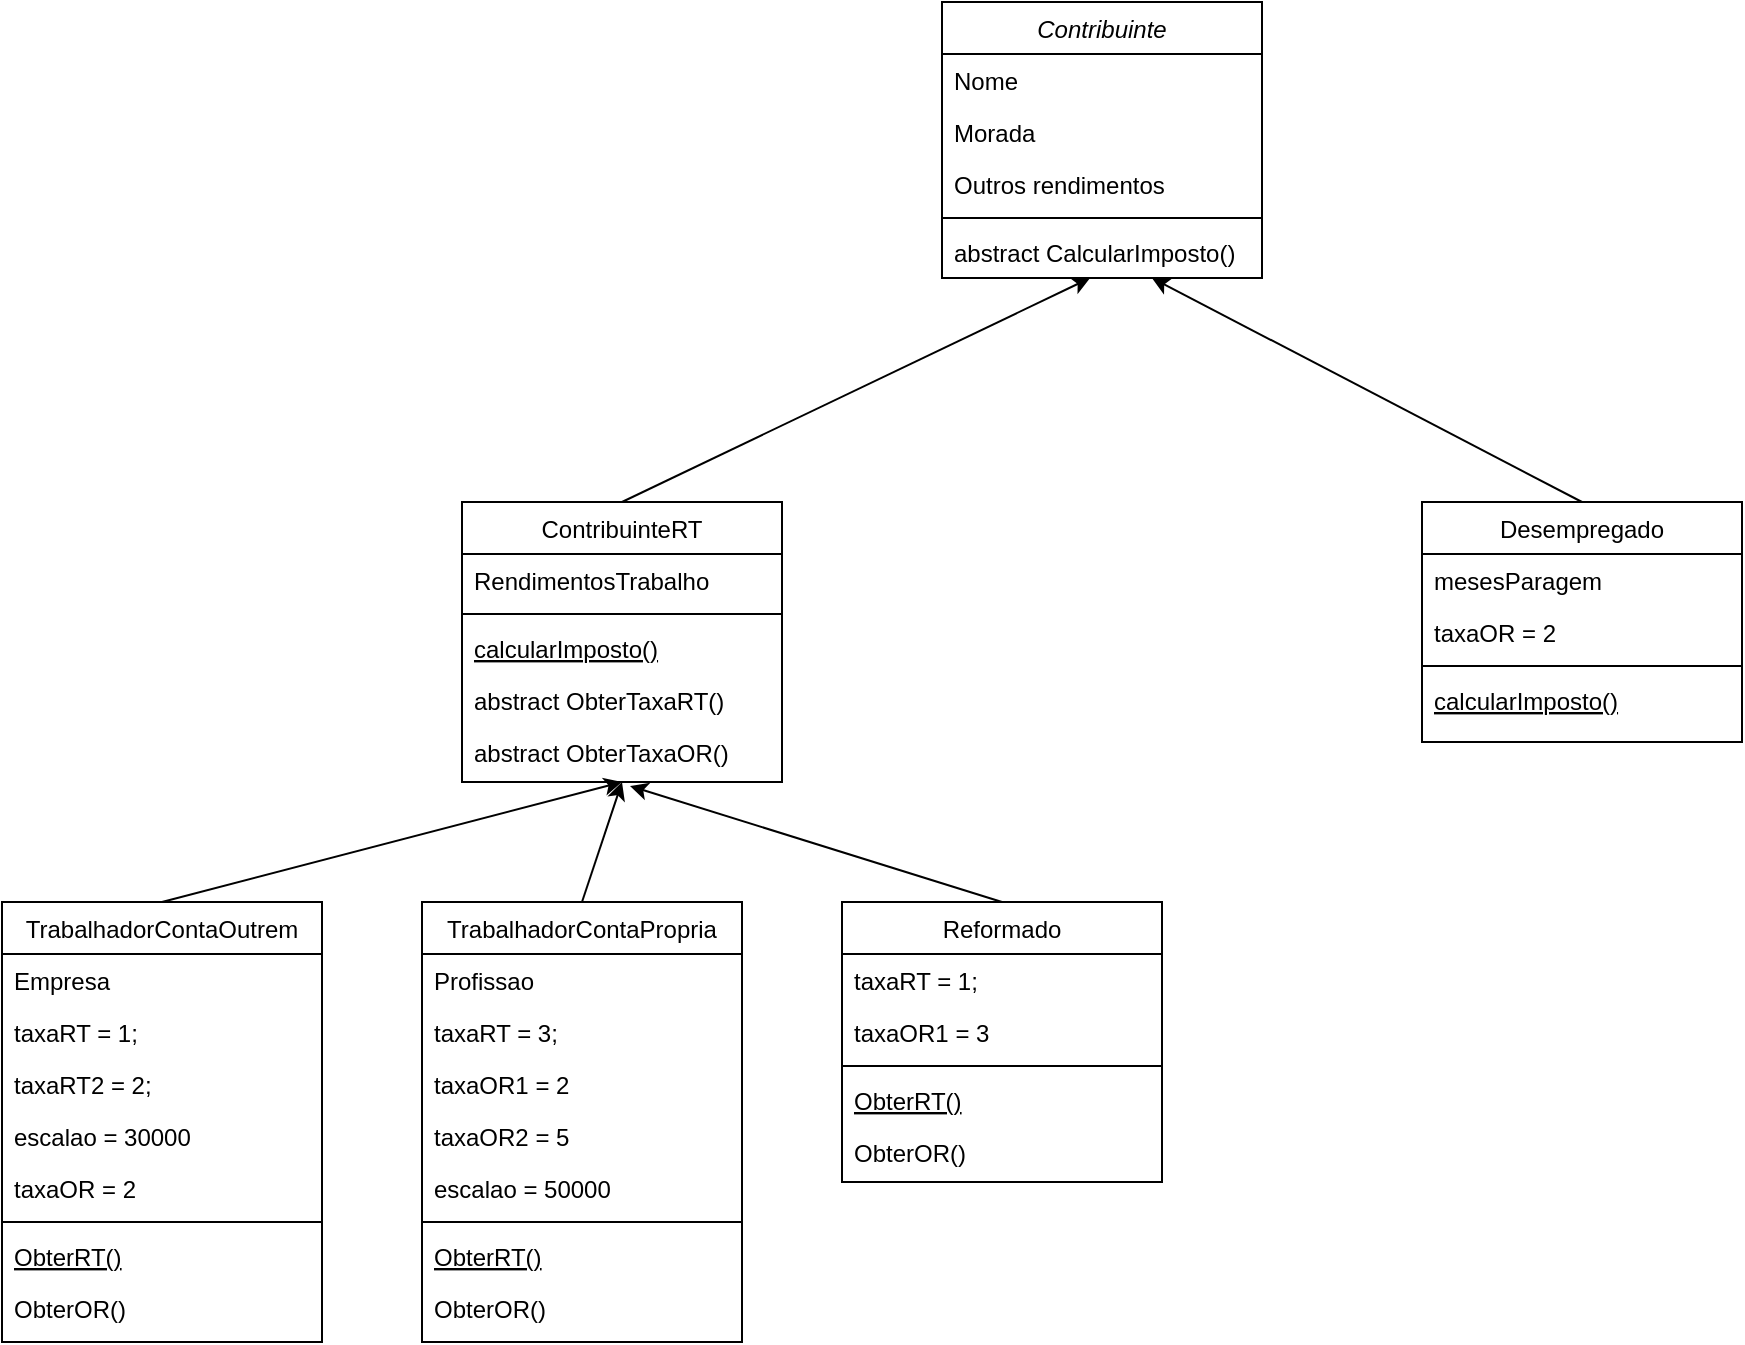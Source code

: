 <mxfile version="13.9.1" type="device"><diagram id="C5RBs43oDa-KdzZeNtuy" name="Page-1"><mxGraphModel dx="868" dy="454" grid="1" gridSize="10" guides="1" tooltips="1" connect="1" arrows="1" fold="1" page="1" pageScale="1" pageWidth="827" pageHeight="1169" math="0" shadow="0"><root><mxCell id="WIyWlLk6GJQsqaUBKTNV-0"/><mxCell id="WIyWlLk6GJQsqaUBKTNV-1" parent="WIyWlLk6GJQsqaUBKTNV-0"/><mxCell id="zkfFHV4jXpPFQw0GAbJ--0" value="Contribuinte" style="swimlane;fontStyle=2;align=center;verticalAlign=top;childLayout=stackLayout;horizontal=1;startSize=26;horizontalStack=0;resizeParent=1;resizeLast=0;collapsible=1;marginBottom=0;rounded=0;shadow=0;strokeWidth=1;" parent="WIyWlLk6GJQsqaUBKTNV-1" vertex="1"><mxGeometry x="550" y="50" width="160" height="138" as="geometry"><mxRectangle x="230" y="140" width="160" height="26" as="alternateBounds"/></mxGeometry></mxCell><mxCell id="zkfFHV4jXpPFQw0GAbJ--1" value="Nome" style="text;align=left;verticalAlign=top;spacingLeft=4;spacingRight=4;overflow=hidden;rotatable=0;points=[[0,0.5],[1,0.5]];portConstraint=eastwest;" parent="zkfFHV4jXpPFQw0GAbJ--0" vertex="1"><mxGeometry y="26" width="160" height="26" as="geometry"/></mxCell><mxCell id="zkfFHV4jXpPFQw0GAbJ--2" value="Morada" style="text;align=left;verticalAlign=top;spacingLeft=4;spacingRight=4;overflow=hidden;rotatable=0;points=[[0,0.5],[1,0.5]];portConstraint=eastwest;rounded=0;shadow=0;html=0;" parent="zkfFHV4jXpPFQw0GAbJ--0" vertex="1"><mxGeometry y="52" width="160" height="26" as="geometry"/></mxCell><mxCell id="zkfFHV4jXpPFQw0GAbJ--3" value="Outros rendimentos" style="text;align=left;verticalAlign=top;spacingLeft=4;spacingRight=4;overflow=hidden;rotatable=0;points=[[0,0.5],[1,0.5]];portConstraint=eastwest;rounded=0;shadow=0;html=0;" parent="zkfFHV4jXpPFQw0GAbJ--0" vertex="1"><mxGeometry y="78" width="160" height="26" as="geometry"/></mxCell><mxCell id="zkfFHV4jXpPFQw0GAbJ--4" value="" style="line;html=1;strokeWidth=1;align=left;verticalAlign=middle;spacingTop=-1;spacingLeft=3;spacingRight=3;rotatable=0;labelPosition=right;points=[];portConstraint=eastwest;" parent="zkfFHV4jXpPFQw0GAbJ--0" vertex="1"><mxGeometry y="104" width="160" height="8" as="geometry"/></mxCell><mxCell id="zkfFHV4jXpPFQw0GAbJ--5" value="abstract CalcularImposto()" style="text;align=left;verticalAlign=top;spacingLeft=4;spacingRight=4;overflow=hidden;rotatable=0;points=[[0,0.5],[1,0.5]];portConstraint=eastwest;" parent="zkfFHV4jXpPFQw0GAbJ--0" vertex="1"><mxGeometry y="112" width="160" height="26" as="geometry"/></mxCell><mxCell id="zkfFHV4jXpPFQw0GAbJ--6" value="ContribuinteRT" style="swimlane;fontStyle=0;align=center;verticalAlign=top;childLayout=stackLayout;horizontal=1;startSize=26;horizontalStack=0;resizeParent=1;resizeLast=0;collapsible=1;marginBottom=0;rounded=0;shadow=0;strokeWidth=1;" parent="WIyWlLk6GJQsqaUBKTNV-1" vertex="1"><mxGeometry x="310" y="300" width="160" height="140" as="geometry"><mxRectangle x="130" y="380" width="160" height="26" as="alternateBounds"/></mxGeometry></mxCell><mxCell id="zkfFHV4jXpPFQw0GAbJ--7" value="RendimentosTrabalho" style="text;align=left;verticalAlign=top;spacingLeft=4;spacingRight=4;overflow=hidden;rotatable=0;points=[[0,0.5],[1,0.5]];portConstraint=eastwest;" parent="zkfFHV4jXpPFQw0GAbJ--6" vertex="1"><mxGeometry y="26" width="160" height="26" as="geometry"/></mxCell><mxCell id="zkfFHV4jXpPFQw0GAbJ--9" value="" style="line;html=1;strokeWidth=1;align=left;verticalAlign=middle;spacingTop=-1;spacingLeft=3;spacingRight=3;rotatable=0;labelPosition=right;points=[];portConstraint=eastwest;" parent="zkfFHV4jXpPFQw0GAbJ--6" vertex="1"><mxGeometry y="52" width="160" height="8" as="geometry"/></mxCell><mxCell id="zkfFHV4jXpPFQw0GAbJ--10" value="calcularImposto()" style="text;align=left;verticalAlign=top;spacingLeft=4;spacingRight=4;overflow=hidden;rotatable=0;points=[[0,0.5],[1,0.5]];portConstraint=eastwest;fontStyle=4" parent="zkfFHV4jXpPFQw0GAbJ--6" vertex="1"><mxGeometry y="60" width="160" height="26" as="geometry"/></mxCell><mxCell id="zkfFHV4jXpPFQw0GAbJ--11" value="abstract ObterTaxaRT()&#10;" style="text;align=left;verticalAlign=top;spacingLeft=4;spacingRight=4;overflow=hidden;rotatable=0;points=[[0,0.5],[1,0.5]];portConstraint=eastwest;" parent="zkfFHV4jXpPFQw0GAbJ--6" vertex="1"><mxGeometry y="86" width="160" height="26" as="geometry"/></mxCell><mxCell id="UpcV4BwbAnkP4wec6e4H-3" value="abstract ObterTaxaOR()" style="text;align=left;verticalAlign=top;spacingLeft=4;spacingRight=4;overflow=hidden;rotatable=0;points=[[0,0.5],[1,0.5]];portConstraint=eastwest;" vertex="1" parent="zkfFHV4jXpPFQw0GAbJ--6"><mxGeometry y="112" width="160" height="26" as="geometry"/></mxCell><mxCell id="UpcV4BwbAnkP4wec6e4H-0" value="" style="endArrow=classic;html=1;exitX=0.5;exitY=0;exitDx=0;exitDy=0;entryX=0.463;entryY=1;entryDx=0;entryDy=0;entryPerimeter=0;" edge="1" parent="WIyWlLk6GJQsqaUBKTNV-1" source="zkfFHV4jXpPFQw0GAbJ--6" target="zkfFHV4jXpPFQw0GAbJ--5"><mxGeometry width="50" height="50" relative="1" as="geometry"><mxPoint x="180" y="350" as="sourcePoint"/><mxPoint x="230" y="300" as="targetPoint"/></mxGeometry></mxCell><mxCell id="UpcV4BwbAnkP4wec6e4H-4" value="TrabalhadorContaOutrem" style="swimlane;fontStyle=0;align=center;verticalAlign=top;childLayout=stackLayout;horizontal=1;startSize=26;horizontalStack=0;resizeParent=1;resizeLast=0;collapsible=1;marginBottom=0;rounded=0;shadow=0;strokeWidth=1;" vertex="1" parent="WIyWlLk6GJQsqaUBKTNV-1"><mxGeometry x="80" y="500" width="160" height="220" as="geometry"><mxRectangle x="130" y="380" width="160" height="26" as="alternateBounds"/></mxGeometry></mxCell><mxCell id="UpcV4BwbAnkP4wec6e4H-5" value="Empresa" style="text;align=left;verticalAlign=top;spacingLeft=4;spacingRight=4;overflow=hidden;rotatable=0;points=[[0,0.5],[1,0.5]];portConstraint=eastwest;" vertex="1" parent="UpcV4BwbAnkP4wec6e4H-4"><mxGeometry y="26" width="160" height="26" as="geometry"/></mxCell><mxCell id="UpcV4BwbAnkP4wec6e4H-11" value="taxaRT = 1;" style="text;align=left;verticalAlign=top;spacingLeft=4;spacingRight=4;overflow=hidden;rotatable=0;points=[[0,0.5],[1,0.5]];portConstraint=eastwest;" vertex="1" parent="UpcV4BwbAnkP4wec6e4H-4"><mxGeometry y="52" width="160" height="26" as="geometry"/></mxCell><mxCell id="UpcV4BwbAnkP4wec6e4H-12" value="taxaRT2 = 2;" style="text;align=left;verticalAlign=top;spacingLeft=4;spacingRight=4;overflow=hidden;rotatable=0;points=[[0,0.5],[1,0.5]];portConstraint=eastwest;" vertex="1" parent="UpcV4BwbAnkP4wec6e4H-4"><mxGeometry y="78" width="160" height="26" as="geometry"/></mxCell><mxCell id="UpcV4BwbAnkP4wec6e4H-13" value="escalao = 30000" style="text;align=left;verticalAlign=top;spacingLeft=4;spacingRight=4;overflow=hidden;rotatable=0;points=[[0,0.5],[1,0.5]];portConstraint=eastwest;" vertex="1" parent="UpcV4BwbAnkP4wec6e4H-4"><mxGeometry y="104" width="160" height="26" as="geometry"/></mxCell><mxCell id="UpcV4BwbAnkP4wec6e4H-14" value="taxaOR = 2" style="text;align=left;verticalAlign=top;spacingLeft=4;spacingRight=4;overflow=hidden;rotatable=0;points=[[0,0.5],[1,0.5]];portConstraint=eastwest;" vertex="1" parent="UpcV4BwbAnkP4wec6e4H-4"><mxGeometry y="130" width="160" height="26" as="geometry"/></mxCell><mxCell id="UpcV4BwbAnkP4wec6e4H-6" value="" style="line;html=1;strokeWidth=1;align=left;verticalAlign=middle;spacingTop=-1;spacingLeft=3;spacingRight=3;rotatable=0;labelPosition=right;points=[];portConstraint=eastwest;" vertex="1" parent="UpcV4BwbAnkP4wec6e4H-4"><mxGeometry y="156" width="160" height="8" as="geometry"/></mxCell><mxCell id="UpcV4BwbAnkP4wec6e4H-7" value="ObterRT()" style="text;align=left;verticalAlign=top;spacingLeft=4;spacingRight=4;overflow=hidden;rotatable=0;points=[[0,0.5],[1,0.5]];portConstraint=eastwest;fontStyle=4" vertex="1" parent="UpcV4BwbAnkP4wec6e4H-4"><mxGeometry y="164" width="160" height="26" as="geometry"/></mxCell><mxCell id="UpcV4BwbAnkP4wec6e4H-9" value="ObterOR()" style="text;align=left;verticalAlign=top;spacingLeft=4;spacingRight=4;overflow=hidden;rotatable=0;points=[[0,0.5],[1,0.5]];portConstraint=eastwest;" vertex="1" parent="UpcV4BwbAnkP4wec6e4H-4"><mxGeometry y="190" width="160" height="26" as="geometry"/></mxCell><mxCell id="UpcV4BwbAnkP4wec6e4H-10" value="" style="endArrow=classic;html=1;exitX=0.5;exitY=0;exitDx=0;exitDy=0;entryX=0.5;entryY=1;entryDx=0;entryDy=0;" edge="1" parent="WIyWlLk6GJQsqaUBKTNV-1" source="UpcV4BwbAnkP4wec6e4H-4" target="zkfFHV4jXpPFQw0GAbJ--6"><mxGeometry width="50" height="50" relative="1" as="geometry"><mxPoint x="250" y="510" as="sourcePoint"/><mxPoint x="324.08" y="428" as="targetPoint"/></mxGeometry></mxCell><mxCell id="UpcV4BwbAnkP4wec6e4H-15" value="TrabalhadorContaPropria" style="swimlane;fontStyle=0;align=center;verticalAlign=top;childLayout=stackLayout;horizontal=1;startSize=26;horizontalStack=0;resizeParent=1;resizeLast=0;collapsible=1;marginBottom=0;rounded=0;shadow=0;strokeWidth=1;" vertex="1" parent="WIyWlLk6GJQsqaUBKTNV-1"><mxGeometry x="290" y="500" width="160" height="220" as="geometry"><mxRectangle x="130" y="380" width="160" height="26" as="alternateBounds"/></mxGeometry></mxCell><mxCell id="UpcV4BwbAnkP4wec6e4H-16" value="Profissao" style="text;align=left;verticalAlign=top;spacingLeft=4;spacingRight=4;overflow=hidden;rotatable=0;points=[[0,0.5],[1,0.5]];portConstraint=eastwest;" vertex="1" parent="UpcV4BwbAnkP4wec6e4H-15"><mxGeometry y="26" width="160" height="26" as="geometry"/></mxCell><mxCell id="UpcV4BwbAnkP4wec6e4H-17" value="taxaRT = 3;" style="text;align=left;verticalAlign=top;spacingLeft=4;spacingRight=4;overflow=hidden;rotatable=0;points=[[0,0.5],[1,0.5]];portConstraint=eastwest;" vertex="1" parent="UpcV4BwbAnkP4wec6e4H-15"><mxGeometry y="52" width="160" height="26" as="geometry"/></mxCell><mxCell id="UpcV4BwbAnkP4wec6e4H-18" value="taxaOR1 = 2" style="text;align=left;verticalAlign=top;spacingLeft=4;spacingRight=4;overflow=hidden;rotatable=0;points=[[0,0.5],[1,0.5]];portConstraint=eastwest;" vertex="1" parent="UpcV4BwbAnkP4wec6e4H-15"><mxGeometry y="78" width="160" height="26" as="geometry"/></mxCell><mxCell id="UpcV4BwbAnkP4wec6e4H-19" value="taxaOR2 = 5" style="text;align=left;verticalAlign=top;spacingLeft=4;spacingRight=4;overflow=hidden;rotatable=0;points=[[0,0.5],[1,0.5]];portConstraint=eastwest;" vertex="1" parent="UpcV4BwbAnkP4wec6e4H-15"><mxGeometry y="104" width="160" height="26" as="geometry"/></mxCell><mxCell id="UpcV4BwbAnkP4wec6e4H-20" value="escalao = 50000" style="text;align=left;verticalAlign=top;spacingLeft=4;spacingRight=4;overflow=hidden;rotatable=0;points=[[0,0.5],[1,0.5]];portConstraint=eastwest;" vertex="1" parent="UpcV4BwbAnkP4wec6e4H-15"><mxGeometry y="130" width="160" height="26" as="geometry"/></mxCell><mxCell id="UpcV4BwbAnkP4wec6e4H-21" value="" style="line;html=1;strokeWidth=1;align=left;verticalAlign=middle;spacingTop=-1;spacingLeft=3;spacingRight=3;rotatable=0;labelPosition=right;points=[];portConstraint=eastwest;" vertex="1" parent="UpcV4BwbAnkP4wec6e4H-15"><mxGeometry y="156" width="160" height="8" as="geometry"/></mxCell><mxCell id="UpcV4BwbAnkP4wec6e4H-22" value="ObterRT()" style="text;align=left;verticalAlign=top;spacingLeft=4;spacingRight=4;overflow=hidden;rotatable=0;points=[[0,0.5],[1,0.5]];portConstraint=eastwest;fontStyle=4" vertex="1" parent="UpcV4BwbAnkP4wec6e4H-15"><mxGeometry y="164" width="160" height="26" as="geometry"/></mxCell><mxCell id="UpcV4BwbAnkP4wec6e4H-23" value="ObterOR()" style="text;align=left;verticalAlign=top;spacingLeft=4;spacingRight=4;overflow=hidden;rotatable=0;points=[[0,0.5],[1,0.5]];portConstraint=eastwest;" vertex="1" parent="UpcV4BwbAnkP4wec6e4H-15"><mxGeometry y="190" width="160" height="26" as="geometry"/></mxCell><mxCell id="UpcV4BwbAnkP4wec6e4H-24" value="" style="endArrow=classic;html=1;exitX=0.5;exitY=0;exitDx=0;exitDy=0;entryX=0.5;entryY=1;entryDx=0;entryDy=0;" edge="1" parent="WIyWlLk6GJQsqaUBKTNV-1" source="UpcV4BwbAnkP4wec6e4H-15" target="zkfFHV4jXpPFQw0GAbJ--6"><mxGeometry width="50" height="50" relative="1" as="geometry"><mxPoint x="170" y="510" as="sourcePoint"/><mxPoint x="400" y="450" as="targetPoint"/></mxGeometry></mxCell><mxCell id="UpcV4BwbAnkP4wec6e4H-25" value="Reformado" style="swimlane;fontStyle=0;align=center;verticalAlign=top;childLayout=stackLayout;horizontal=1;startSize=26;horizontalStack=0;resizeParent=1;resizeLast=0;collapsible=1;marginBottom=0;rounded=0;shadow=0;strokeWidth=1;" vertex="1" parent="WIyWlLk6GJQsqaUBKTNV-1"><mxGeometry x="500" y="500" width="160" height="140" as="geometry"><mxRectangle x="130" y="380" width="160" height="26" as="alternateBounds"/></mxGeometry></mxCell><mxCell id="UpcV4BwbAnkP4wec6e4H-27" value="taxaRT = 1;" style="text;align=left;verticalAlign=top;spacingLeft=4;spacingRight=4;overflow=hidden;rotatable=0;points=[[0,0.5],[1,0.5]];portConstraint=eastwest;" vertex="1" parent="UpcV4BwbAnkP4wec6e4H-25"><mxGeometry y="26" width="160" height="26" as="geometry"/></mxCell><mxCell id="UpcV4BwbAnkP4wec6e4H-28" value="taxaOR1 = 3" style="text;align=left;verticalAlign=top;spacingLeft=4;spacingRight=4;overflow=hidden;rotatable=0;points=[[0,0.5],[1,0.5]];portConstraint=eastwest;" vertex="1" parent="UpcV4BwbAnkP4wec6e4H-25"><mxGeometry y="52" width="160" height="26" as="geometry"/></mxCell><mxCell id="UpcV4BwbAnkP4wec6e4H-31" value="" style="line;html=1;strokeWidth=1;align=left;verticalAlign=middle;spacingTop=-1;spacingLeft=3;spacingRight=3;rotatable=0;labelPosition=right;points=[];portConstraint=eastwest;" vertex="1" parent="UpcV4BwbAnkP4wec6e4H-25"><mxGeometry y="78" width="160" height="8" as="geometry"/></mxCell><mxCell id="UpcV4BwbAnkP4wec6e4H-32" value="ObterRT()" style="text;align=left;verticalAlign=top;spacingLeft=4;spacingRight=4;overflow=hidden;rotatable=0;points=[[0,0.5],[1,0.5]];portConstraint=eastwest;fontStyle=4" vertex="1" parent="UpcV4BwbAnkP4wec6e4H-25"><mxGeometry y="86" width="160" height="26" as="geometry"/></mxCell><mxCell id="UpcV4BwbAnkP4wec6e4H-33" value="ObterOR()" style="text;align=left;verticalAlign=top;spacingLeft=4;spacingRight=4;overflow=hidden;rotatable=0;points=[[0,0.5],[1,0.5]];portConstraint=eastwest;" vertex="1" parent="UpcV4BwbAnkP4wec6e4H-25"><mxGeometry y="112" width="160" height="26" as="geometry"/></mxCell><mxCell id="UpcV4BwbAnkP4wec6e4H-34" value="" style="endArrow=classic;html=1;exitX=0.5;exitY=0;exitDx=0;exitDy=0;entryX=0.525;entryY=1.154;entryDx=0;entryDy=0;entryPerimeter=0;" edge="1" parent="WIyWlLk6GJQsqaUBKTNV-1" source="UpcV4BwbAnkP4wec6e4H-25" target="UpcV4BwbAnkP4wec6e4H-3"><mxGeometry width="50" height="50" relative="1" as="geometry"><mxPoint x="380" y="510" as="sourcePoint"/><mxPoint x="400" y="450" as="targetPoint"/></mxGeometry></mxCell><mxCell id="UpcV4BwbAnkP4wec6e4H-35" value="Desempregado" style="swimlane;fontStyle=0;align=center;verticalAlign=top;childLayout=stackLayout;horizontal=1;startSize=26;horizontalStack=0;resizeParent=1;resizeLast=0;collapsible=1;marginBottom=0;rounded=0;shadow=0;strokeWidth=1;" vertex="1" parent="WIyWlLk6GJQsqaUBKTNV-1"><mxGeometry x="790" y="300" width="160" height="120" as="geometry"><mxRectangle x="130" y="380" width="160" height="26" as="alternateBounds"/></mxGeometry></mxCell><mxCell id="UpcV4BwbAnkP4wec6e4H-36" value="mesesParagem" style="text;align=left;verticalAlign=top;spacingLeft=4;spacingRight=4;overflow=hidden;rotatable=0;points=[[0,0.5],[1,0.5]];portConstraint=eastwest;" vertex="1" parent="UpcV4BwbAnkP4wec6e4H-35"><mxGeometry y="26" width="160" height="26" as="geometry"/></mxCell><mxCell id="UpcV4BwbAnkP4wec6e4H-42" value="taxaOR = 2" style="text;align=left;verticalAlign=top;spacingLeft=4;spacingRight=4;overflow=hidden;rotatable=0;points=[[0,0.5],[1,0.5]];portConstraint=eastwest;" vertex="1" parent="UpcV4BwbAnkP4wec6e4H-35"><mxGeometry y="52" width="160" height="26" as="geometry"/></mxCell><mxCell id="UpcV4BwbAnkP4wec6e4H-37" value="" style="line;html=1;strokeWidth=1;align=left;verticalAlign=middle;spacingTop=-1;spacingLeft=3;spacingRight=3;rotatable=0;labelPosition=right;points=[];portConstraint=eastwest;" vertex="1" parent="UpcV4BwbAnkP4wec6e4H-35"><mxGeometry y="78" width="160" height="8" as="geometry"/></mxCell><mxCell id="UpcV4BwbAnkP4wec6e4H-38" value="calcularImposto()" style="text;align=left;verticalAlign=top;spacingLeft=4;spacingRight=4;overflow=hidden;rotatable=0;points=[[0,0.5],[1,0.5]];portConstraint=eastwest;fontStyle=4" vertex="1" parent="UpcV4BwbAnkP4wec6e4H-35"><mxGeometry y="86" width="160" height="26" as="geometry"/></mxCell><mxCell id="UpcV4BwbAnkP4wec6e4H-41" value="" style="endArrow=classic;html=1;exitX=0.5;exitY=0;exitDx=0;exitDy=0;" edge="1" parent="WIyWlLk6GJQsqaUBKTNV-1" source="UpcV4BwbAnkP4wec6e4H-35" target="zkfFHV4jXpPFQw0GAbJ--5"><mxGeometry width="50" height="50" relative="1" as="geometry"><mxPoint x="810" y="290" as="sourcePoint"/><mxPoint x="860" y="240" as="targetPoint"/></mxGeometry></mxCell></root></mxGraphModel></diagram></mxfile>